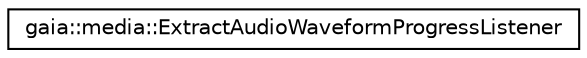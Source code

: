 digraph G
{
  edge [fontname="Helvetica",fontsize="10",labelfontname="Helvetica",labelfontsize="10"];
  node [fontname="Helvetica",fontsize="10",shape=record];
  rankdir=LR;
  Node1 [label="gaia::media::ExtractAudioWaveformProgressListener",height=0.2,width=0.4,color="black", fillcolor="white", style="filled",URL="$d6/d47/classgaia_1_1media_1_1_extract_audio_waveform_progress_listener.html"];
}
